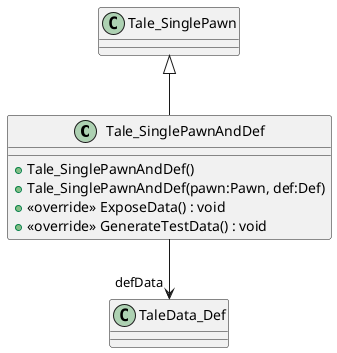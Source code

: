 @startuml
class Tale_SinglePawnAndDef {
    + Tale_SinglePawnAndDef()
    + Tale_SinglePawnAndDef(pawn:Pawn, def:Def)
    + <<override>> ExposeData() : void
    + <<override>> GenerateTestData() : void
}
Tale_SinglePawn <|-- Tale_SinglePawnAndDef
Tale_SinglePawnAndDef --> "defData" TaleData_Def
@enduml
